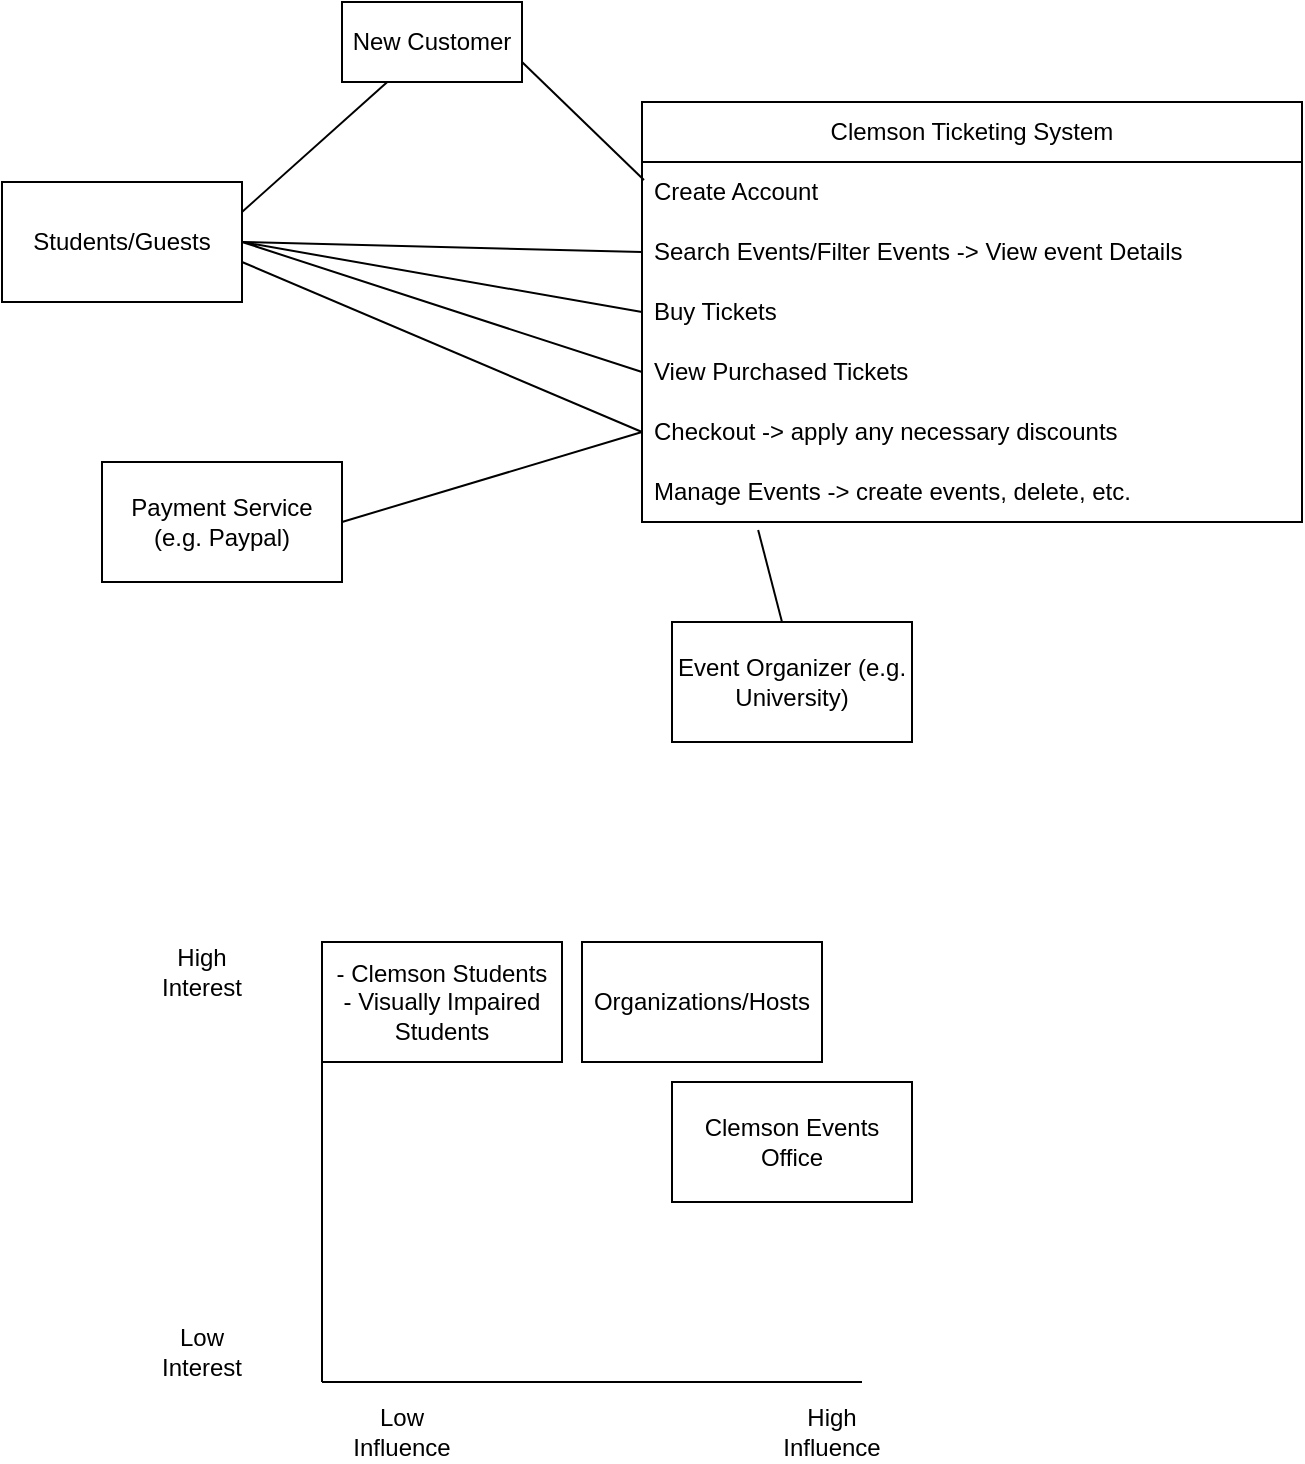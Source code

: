 <mxfile version="28.2.3">
  <diagram name="Page-1" id="gFs722bcBnXR66HRwjR4">
    <mxGraphModel dx="976" dy="667" grid="1" gridSize="10" guides="1" tooltips="1" connect="1" arrows="1" fold="1" page="1" pageScale="1" pageWidth="850" pageHeight="1100" math="0" shadow="0">
      <root>
        <mxCell id="0" />
        <mxCell id="1" parent="0" />
        <mxCell id="y2MfsEo1iqTS_oSfdTHc-1" value="Clemson Ticketing System" style="swimlane;fontStyle=0;childLayout=stackLayout;horizontal=1;startSize=30;horizontalStack=0;resizeParent=1;resizeParentMax=0;resizeLast=0;collapsible=1;marginBottom=0;whiteSpace=wrap;html=1;" parent="1" vertex="1">
          <mxGeometry x="360" y="180" width="330" height="210" as="geometry" />
        </mxCell>
        <mxCell id="y2MfsEo1iqTS_oSfdTHc-2" value="Create Account" style="text;strokeColor=none;fillColor=none;align=left;verticalAlign=middle;spacingLeft=4;spacingRight=4;overflow=hidden;points=[[0,0.5],[1,0.5]];portConstraint=eastwest;rotatable=0;whiteSpace=wrap;html=1;" parent="y2MfsEo1iqTS_oSfdTHc-1" vertex="1">
          <mxGeometry y="30" width="330" height="30" as="geometry" />
        </mxCell>
        <mxCell id="y2MfsEo1iqTS_oSfdTHc-7" value="Search Events/Filter Events -&amp;gt; View event Details" style="text;strokeColor=none;fillColor=none;align=left;verticalAlign=middle;spacingLeft=4;spacingRight=4;overflow=hidden;points=[[0,0.5],[1,0.5]];portConstraint=eastwest;rotatable=0;whiteSpace=wrap;html=1;" parent="y2MfsEo1iqTS_oSfdTHc-1" vertex="1">
          <mxGeometry y="60" width="330" height="30" as="geometry" />
        </mxCell>
        <mxCell id="y2MfsEo1iqTS_oSfdTHc-3" value="Buy Tickets" style="text;strokeColor=none;fillColor=none;align=left;verticalAlign=middle;spacingLeft=4;spacingRight=4;overflow=hidden;points=[[0,0.5],[1,0.5]];portConstraint=eastwest;rotatable=0;whiteSpace=wrap;html=1;" parent="y2MfsEo1iqTS_oSfdTHc-1" vertex="1">
          <mxGeometry y="90" width="330" height="30" as="geometry" />
        </mxCell>
        <mxCell id="y2MfsEo1iqTS_oSfdTHc-8" value="View Purchased Tickets" style="text;strokeColor=none;fillColor=none;align=left;verticalAlign=middle;spacingLeft=4;spacingRight=4;overflow=hidden;points=[[0,0.5],[1,0.5]];portConstraint=eastwest;rotatable=0;whiteSpace=wrap;html=1;" parent="y2MfsEo1iqTS_oSfdTHc-1" vertex="1">
          <mxGeometry y="120" width="330" height="30" as="geometry" />
        </mxCell>
        <mxCell id="y2MfsEo1iqTS_oSfdTHc-18" value="Checkout -&amp;gt; apply any necessary discounts" style="text;strokeColor=none;fillColor=none;align=left;verticalAlign=middle;spacingLeft=4;spacingRight=4;overflow=hidden;points=[[0,0.5],[1,0.5]];portConstraint=eastwest;rotatable=0;whiteSpace=wrap;html=1;" parent="y2MfsEo1iqTS_oSfdTHc-1" vertex="1">
          <mxGeometry y="150" width="330" height="30" as="geometry" />
        </mxCell>
        <mxCell id="y2MfsEo1iqTS_oSfdTHc-4" value="Manage Events -&amp;gt; create events, delete, etc." style="text;strokeColor=none;fillColor=none;align=left;verticalAlign=middle;spacingLeft=4;spacingRight=4;overflow=hidden;points=[[0,0.5],[1,0.5]];portConstraint=eastwest;rotatable=0;whiteSpace=wrap;html=1;" parent="y2MfsEo1iqTS_oSfdTHc-1" vertex="1">
          <mxGeometry y="180" width="330" height="30" as="geometry" />
        </mxCell>
        <mxCell id="y2MfsEo1iqTS_oSfdTHc-14" value="" style="endArrow=none;html=1;rounded=0;entryX=0;entryY=0.5;entryDx=0;entryDy=0;exitX=0;exitY=0.5;exitDx=0;exitDy=0;" parent="y2MfsEo1iqTS_oSfdTHc-1" source="y2MfsEo1iqTS_oSfdTHc-8" target="y2MfsEo1iqTS_oSfdTHc-3" edge="1">
          <mxGeometry width="50" height="50" relative="1" as="geometry">
            <mxPoint x="-90" y="130" as="sourcePoint" />
            <mxPoint x="-90" y="100" as="targetPoint" />
            <Array as="points">
              <mxPoint x="-200" y="70" />
            </Array>
          </mxGeometry>
        </mxCell>
        <mxCell id="y2MfsEo1iqTS_oSfdTHc-5" value="Students/Guests" style="rounded=0;whiteSpace=wrap;html=1;" parent="1" vertex="1">
          <mxGeometry x="40" y="220" width="120" height="60" as="geometry" />
        </mxCell>
        <mxCell id="y2MfsEo1iqTS_oSfdTHc-6" value="Event Organizer (e.g. University)" style="rounded=0;whiteSpace=wrap;html=1;" parent="1" vertex="1">
          <mxGeometry x="375" y="440" width="120" height="60" as="geometry" />
        </mxCell>
        <mxCell id="y2MfsEo1iqTS_oSfdTHc-9" value="" style="endArrow=none;html=1;rounded=0;exitX=1;exitY=0.25;exitDx=0;exitDy=0;" parent="1" source="y2MfsEo1iqTS_oSfdTHc-5" target="y2MfsEo1iqTS_oSfdTHc-15" edge="1">
          <mxGeometry width="50" height="50" relative="1" as="geometry">
            <mxPoint x="160" y="250" as="sourcePoint" />
            <mxPoint x="240" y="190" as="targetPoint" />
          </mxGeometry>
        </mxCell>
        <mxCell id="y2MfsEo1iqTS_oSfdTHc-12" value="" style="endArrow=none;html=1;rounded=0;entryX=0.176;entryY=1.133;entryDx=0;entryDy=0;entryPerimeter=0;" parent="1" target="y2MfsEo1iqTS_oSfdTHc-4" edge="1">
          <mxGeometry width="50" height="50" relative="1" as="geometry">
            <mxPoint x="430" y="440" as="sourcePoint" />
            <mxPoint x="480" y="390" as="targetPoint" />
          </mxGeometry>
        </mxCell>
        <mxCell id="y2MfsEo1iqTS_oSfdTHc-13" value="" style="endArrow=none;html=1;rounded=0;exitX=1;exitY=0.5;exitDx=0;exitDy=0;entryX=0;entryY=0.5;entryDx=0;entryDy=0;" parent="1" source="y2MfsEo1iqTS_oSfdTHc-5" target="y2MfsEo1iqTS_oSfdTHc-7" edge="1">
          <mxGeometry width="50" height="50" relative="1" as="geometry">
            <mxPoint x="180" y="310" as="sourcePoint" />
            <mxPoint x="230" y="260" as="targetPoint" />
          </mxGeometry>
        </mxCell>
        <mxCell id="y2MfsEo1iqTS_oSfdTHc-15" value="New Customer" style="rounded=0;whiteSpace=wrap;html=1;" parent="1" vertex="1">
          <mxGeometry x="210" y="130" width="90" height="40" as="geometry" />
        </mxCell>
        <mxCell id="y2MfsEo1iqTS_oSfdTHc-17" value="" style="endArrow=none;html=1;rounded=0;entryX=0.003;entryY=0.3;entryDx=0;entryDy=0;entryPerimeter=0;" parent="1" target="y2MfsEo1iqTS_oSfdTHc-2" edge="1">
          <mxGeometry width="50" height="50" relative="1" as="geometry">
            <mxPoint x="300" y="160" as="sourcePoint" />
            <mxPoint x="350" y="110" as="targetPoint" />
          </mxGeometry>
        </mxCell>
        <mxCell id="y2MfsEo1iqTS_oSfdTHc-19" value="Payment Service (e.g. Paypal)" style="rounded=0;whiteSpace=wrap;html=1;" parent="1" vertex="1">
          <mxGeometry x="90" y="360" width="120" height="60" as="geometry" />
        </mxCell>
        <mxCell id="y2MfsEo1iqTS_oSfdTHc-20" value="" style="endArrow=none;html=1;rounded=0;entryX=0;entryY=0.5;entryDx=0;entryDy=0;" parent="1" target="y2MfsEo1iqTS_oSfdTHc-18" edge="1">
          <mxGeometry width="50" height="50" relative="1" as="geometry">
            <mxPoint x="210" y="390" as="sourcePoint" />
            <mxPoint x="260" y="340" as="targetPoint" />
          </mxGeometry>
        </mxCell>
        <mxCell id="y2MfsEo1iqTS_oSfdTHc-21" value="" style="endArrow=none;html=1;rounded=0;entryX=0;entryY=0.5;entryDx=0;entryDy=0;" parent="1" target="y2MfsEo1iqTS_oSfdTHc-18" edge="1">
          <mxGeometry width="50" height="50" relative="1" as="geometry">
            <mxPoint x="160" y="260" as="sourcePoint" />
            <mxPoint x="350" y="340" as="targetPoint" />
          </mxGeometry>
        </mxCell>
        <mxCell id="NrdrniRxiFGRZ9orEm0E-1" value="Low Influence" style="text;strokeColor=none;align=center;fillColor=none;html=1;verticalAlign=middle;whiteSpace=wrap;rounded=0;" vertex="1" parent="1">
          <mxGeometry x="210" y="830" width="60" height="30" as="geometry" />
        </mxCell>
        <mxCell id="NrdrniRxiFGRZ9orEm0E-3" value="High Influence" style="text;strokeColor=none;align=center;fillColor=none;html=1;verticalAlign=middle;whiteSpace=wrap;rounded=0;" vertex="1" parent="1">
          <mxGeometry x="425" y="830" width="60" height="30" as="geometry" />
        </mxCell>
        <mxCell id="NrdrniRxiFGRZ9orEm0E-4" value="" style="endArrow=none;html=1;rounded=0;" edge="1" parent="1">
          <mxGeometry width="50" height="50" relative="1" as="geometry">
            <mxPoint x="200" y="820" as="sourcePoint" />
            <mxPoint x="200" y="600" as="targetPoint" />
          </mxGeometry>
        </mxCell>
        <mxCell id="NrdrniRxiFGRZ9orEm0E-5" value="" style="endArrow=none;html=1;rounded=0;" edge="1" parent="1">
          <mxGeometry width="50" height="50" relative="1" as="geometry">
            <mxPoint x="200" y="820" as="sourcePoint" />
            <mxPoint x="470" y="820" as="targetPoint" />
          </mxGeometry>
        </mxCell>
        <mxCell id="NrdrniRxiFGRZ9orEm0E-6" value="High Interest" style="text;html=1;align=center;verticalAlign=middle;whiteSpace=wrap;rounded=0;" vertex="1" parent="1">
          <mxGeometry x="110" y="600" width="60" height="30" as="geometry" />
        </mxCell>
        <mxCell id="NrdrniRxiFGRZ9orEm0E-7" value="Low Interest" style="text;html=1;align=center;verticalAlign=middle;whiteSpace=wrap;rounded=0;" vertex="1" parent="1">
          <mxGeometry x="110" y="790" width="60" height="30" as="geometry" />
        </mxCell>
        <mxCell id="NrdrniRxiFGRZ9orEm0E-8" value="- Clemson Students&lt;div&gt;- Visually Impaired Students&lt;/div&gt;" style="rounded=0;whiteSpace=wrap;html=1;" vertex="1" parent="1">
          <mxGeometry x="200" y="600" width="120" height="60" as="geometry" />
        </mxCell>
        <mxCell id="NrdrniRxiFGRZ9orEm0E-9" value="Clemson Events Office" style="rounded=0;whiteSpace=wrap;html=1;" vertex="1" parent="1">
          <mxGeometry x="375" y="670" width="120" height="60" as="geometry" />
        </mxCell>
        <mxCell id="NrdrniRxiFGRZ9orEm0E-11" value="Organizations/Hosts" style="rounded=0;whiteSpace=wrap;html=1;" vertex="1" parent="1">
          <mxGeometry x="330" y="600" width="120" height="60" as="geometry" />
        </mxCell>
      </root>
    </mxGraphModel>
  </diagram>
</mxfile>
